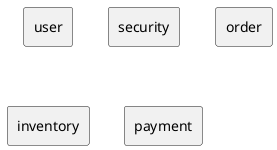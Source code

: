 @startuml
'https://plantuml.com/deployment-diagram

rectangle user as usr
rectangle security as sec
rectangle order as ord
rectangle inventory as inv
rectangle payment as pay

@enduml